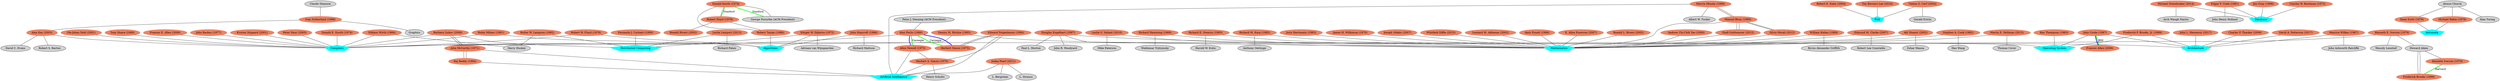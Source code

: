 graph anyrelation{

    overlap = false;
    // Node Properties
	"Claude Shannon" [style = filled];
	"Frances E. Allen (2006)" [style = filled,color=salmon2];
	"Fernando J. Corbató (1990)" [style = filled,color=salmon2];
	"David C. Evans" [style = filled];
	"Frances Allen (2006)" [style = filled,color=salmon2];
	"Robert E. Kahn (2004)" [style = filled,color=salmon2];
	"Edgar F. Codd (1981)" [style = filled,color=salmon2];
	"John McCarthy (1971)" [style = filled,color=salmon2];
	"John Cocke (1987)" [style = filled,color=salmon2];
	"Mathematics" [style = filled];
	"John Ashworth Ratcliffe" [style = filled];
	"David A. Patterson (2017)" [style = filled,color=salmon2];
	"John R. Woodyard" [style = filled];
	"Niklaus Wirth (1984)" [style = filled,color=salmon2];
	"Zohar Manna" [style = filled];
	"Peter J. Denning (ACM President)" [style = filled];
	"Edward Feigenbaum (1994)" [style = filled,color=salmon2];
	"George Forsythe (ACM President)" [style = filled];
	"Distributed Computing" [style = filled];
	"Ronald L. Rivest (2002)" [style = filled,color=salmon2];
	"Douglas Engelbart (1997)" [style = filled,color=salmon2];
	"Tim Berners-Lee (2016)" [style = filled,color=salmon2];
	"Robert Tarjan (1986)" [style = filled,color=salmon2];
	"Leslie G. Valiant (2010)" [style = filled,color=salmon2];
	"John Backus (1977)" [style = filled,color=salmon2];
	"Kristen Nygaard (2001)" [style = filled,color=salmon2];
	"Paul L. Morton" [style = filled];
	"Dana Scott (1976)" [style = filled,color=salmon2];
	"Gerald Estrin" [style = filled];
	"Albert W. Tucker" [style = filled];
	"Howard Aiken" [style = filled];
	"Barbara Liskov (2008)" [style = filled,color=salmon2];
	"Raj Reddy (1994)" [style = filled,color=salmon2];
	"Michael Stonebraker (2014)" [style = filled,color=salmon2];
	"Michael Rabin (1976)" [style = filled,color=salmon2];
	"Judea Pearl (2011)" [style = filled,color=salmon2];
	"Ivan Sutherland (1988)" [style = filled,color=salmon2];
	"Edsger W. Dijkstra (1972)" [style = filled,color=salmon2];
	"Alan Kay (2003)" [style = filled,color=salmon2];
	"Robert Lee Constable" [style = filled];
	"Richard Mattson" [style = filled];
	"Adriaan van Wijngaarden" [style = filled];
	"Alonzo Church" [style = filled];
	"Andrew Chi-Chih Yao (2000)" [style = filled,color=salmon2];
	"Web" [style = filled];
	"Arch Waugh Naylor" [style = filled];
	"Database" [style = filled];
	"Ole-Johan Dahl (2001)" [style = filled,color=salmon2];
	"Shafi Goldwasser (2012)" [style = filled,color=salmon2];
	"Frederick Brooks (1999)" [style = filled,color=salmon2];
	"Herbert A. Simon (1975)" [style = filled,color=salmon2];
	"Raj Reddy (1994)" [style = filled,color=salmon2];
	"Kenneth Iverson (1979)" [style = filled,color=salmon2];
	"Leslie Lamport (2013)" [style = filled,color=salmon2];
	"Michael Stonebraker (2014)" [style = filled,color=salmon2];
	"Algorithms" [style = filled];
	"Herbert Simon (1975)" [style = filled,color=salmon2];
	"Charles W. Bachman (1973)" [style = filled,color=salmon2];
	"Byron Alexander Griffith" [style = filled];
	"Joseph Sifakis (2007)" [style = filled,color=salmon2];
	"Robert S. Barton" [style = filled];
	"Richard Hamming (1968)" [style = filled,color=salmon2];
	"Operating System" [style = filled];
	"Vinton G. Cerf (2004)" [style = filled,color=salmon2];
	"Jim Gray (1998)" [style = filled,color=salmon2];
	"Ronald Rivest (2002)" [style = filled,color=salmon2];
	"Whitfield Diffie (2015)" [style = filled,color=salmon2];
	"Richard E. Stearns (1993)" [style = filled,color=salmon2];
	"Waldemar Trjitzinsky" [style = filled];
	"Richard M. Karp (1985)" [style = filled,color=salmon2];
	"Mike Paterson" [style = filled];
	"Artificial Intelligence" [style = filled];
	"Henry Schultz" [style = filled];
	"Leonard M. Adleman (2002)" [style = filled,color=salmon2];
	"Tony Hoare (1980)" [style = filled,color=salmon2];
	"Harold W. Kuhn" [style = filled];
	"Robert Floyd (1978)" [style = filled,color=salmon2];
	"Dana Scott (1976)" [style = filled,color=salmon2];
	"Richard Palais" [style = filled];
	"Anthony Oettinge" [style = filled];
	"Robert W. Floyd (1978)" [style = filled,color=salmon2];
	"Ken Thompson (1983)" [style = filled,color=salmon2];
	"Graphics" [style = filled];
	"Robin Milner (1991)" [style = filled,color=salmon2];
	"William Kahan (1989)" [style = filled,color=salmon2];
	"Charles P. Thacker (2009)" [style = filled,color=salmon2];
	"Edsger W. Dijkstra (1972)" [style = filled,color=salmon2];
	"L. Bergstein" [style = filled];
	"Dennis M. Ritchie (1983)" [style = filled,color=salmon2];
	"Allen Newell (1975)" [style = filled,color=salmon2];
	"Kenneth E. Iverson (1979)" [style = filled,color=salmon2];
	"Harry Huskey" [style = filled];
	"Maurice Wilkes (1967)" [style = filled,color=salmon2];
	"Amir Pnueli (1996)" [style = filled,color=salmon2];
	"Alan Perlis (1966)" [style = filled,color=salmon2];
	"E. Allen Emerson (2007)" [style = filled,color=salmon2];
	"Edmund M. Clarke (2007)" [style = filled,color=salmon2];
	"Thomas Cover" [style = filled];
	"Michael Rabin (1976)" [style = filled,color=salmon2];
	"Adi Shamir (2002)" [style = filled,color=salmon2];
	"Silvio Micali (2012)" [style = filled,color=salmon2];
	"John Hopcroft (1986)" [style = filled,color=salmon2];
	"Wassily Leontief" [style = filled];
	"Hao Wang" [style = filled];
	"John L. Hennessy (2017)" [style = filled,color=salmon2];
	"Stephen A. Cook (1982)" [style = filled,color=salmon2];
	"Manuel Blum (1995)" [style = filled,color=salmon2];
	"Peter Naur (2005)" [style = filled,color=salmon2];
	"Compilers" [style = filled];
	"Marvin Minsky (1969)" [style = filled,color=salmon2];
	"Juris Hartmanis (1993)" [style = filled,color=salmon2];
	"James H. Wilkinson (1970)" [style = filled,color=salmon2];
	"Martin E. Hellman (2015)" [style = filled,color=salmon2];
	"Alan Turing" [style = filled];
	"John Henry Holland" [style = filled];
	"Butler W. Lampson (1992)" [style = filled,color=salmon2];
	"Frederick P. Brooks, Jr. (1999)" [style = filled,color=salmon2];
	"L. Strauss" [style = filled];
	"Manuel Blum (1995)" [style = filled,color=salmon2];
	"Donald Knuth (1974)" [style = filled,color=salmon2];
	"Donald E. Knuth (1974)" [style = filled,color=salmon2];
	"Architecture" [style = filled];
    // Field Properties
    "Mathematics" [shape = polygon, sides = 5, style = filled, color = cyan]
    "Compilers" [shape = polygon, sides = 5, style = filled, color = cyan]
    "Web" [shape = polygon, sides = 5, style = filled, color = cyan]
    "Architecture" [shape = polygon, sides = 5, style = filled, color = cyan]
    "Algorithms" [shape = polygon, sides = 5, style = filled, color = cyan]
    "Operating System" [shape = polygon, sides = 5, style = filled, color = cyan]
    "Distributed Computing" [shape = polygon, sides = 5, style = filled, color = cyan]
    "Mathematics" [shape = polygon, sides = 5, style = filled, color = cyan]
    "Database" [shape = polygon, sides = 5, style = filled, color = cyan]
    "Artificial Intelligence" [shape = polygon, sides = 5, style = filled, color = cyan]
	"Automata" [shape = polygon, sides = 5, style = filled, color = cyan]
  
    // Relationship
    // PhD Supervisor - Student
    "Alonzo Church" -- "Alan Turing";
    "Alonzo Church" -- "Michael Rabin (1976)";
    "Alonzo Church" -- "Dana Scott (1976)";
    "Claude Shannon" -- "Ivan Sutherland (1988)";
    "Howard Aiken" -- "Kenneth Iverson (1979)";
    "Howard Aiken" -- "Frederick Brooks (1999)";
    "John McCarthy (1971)" -- "Raj Reddy (1994)";
    "John McCarthy (1971)" -- "Barbara Liskov (2008)";
    "Herbert Simon (1975)" -- "Edward Feigenbaum (1994)";
    "Marvin Minsky (1969)" -- "Manuel Blum (1995)";
    "Robert Floyd (1978)" -- "Ronald Rivest (2002)";
    "Robert Floyd (1978)" -- "Robert Tarjan (1986)";
    "Manuel Blum (1995)" -- "Shafi Goldwasser (2012)";
    "Manuel Blum (1995)" -- "Silvio Micali (2012)";

    // Co-author
    "Alan Perlis (1966)" -- "Allen Newell (1975)" [color=blue, penwidth=3];
    "Alan Perlis (1966)" -- "Herbert Simon (1975)" [color=blue, penwidth=3];
    "John Cocke (1987)" -- "Frances Allen (2006)" [color=blue, penwidth=3];
    
    // Colleagues
    "Alan Perlis (1966)" -- "Allen Newell (1975)" [color=green, penwidth=3, label="Carnegie"]
    "Alan Perlis (1966)" -- "Herbert Simon (1975)" [color=green, penwidth=3, label="Carnegie"]
    "John Cocke (1987)" -- "Frances Allen (2006)" [color=green, penwidth=3, label="IBM"]
    "Kenneth Iverson (1979)" -- "Frederick Brooks (1999)" [color=green, penwidth=3, label="Harvard"]
    "Donald Knuth (1974)" -- "Robert Floyd (1978)" [color=green, penwidth=3, label="Stanford"]
    "Donald Knuth (1974)" -- "George Forsythe (ACM President)" [color=green, penwidth=3, label="Stanford"]

    //Prof-student
    "Donald Knuth (1974)" -- "Robert Tarjan (1986)"
    "Howard Aiken" -- "Frederick Brooks (1999)"
    "Ivan Sutherland (1988)" -- "Alan Kay (2003)"
     
    //Necrologies/misc.
    "Peter J. Denning (ACM President)" -- "Alan Perlis (1966)"
    "Donald Knuth (1974)" -- "George Forsythe (ACM President)"
    "Donald Knuth (1974)" -- "Robert Floyd (1978)"
    "Edward Feigenbaum (1994)" -- "Herbert Simon (1975)"

    //Others
    "Richard Hamming (1968)" -- "Waldemar Trjitzinsky"
    "Niklaus Wirth (1984)" -- "Harry Huskey"
    "Stephen A. Cook (1982)" -- "Hao Wang"
    "Adi Shamir (2002)" -- "Zohar Manna"
    "Kenneth E. Iverson (1979)" -- "Howard Aiken"
    "Kenneth E. Iverson (1979)" -- "Wassily Leontief"
    "Raj Reddy (1994)" -- "John McCarthy (1971)"
    "Edward Feigenbaum (1994)" -- "Herbert A. Simon (1975)"
    "Leslie G. Valiant (2010)" -- "Mike Paterson"
    "Edmund M. Clarke (2007)" -- "Robert Lee Constable"
    "Marvin Minsky (1969)" -- "Albert W. Tucker"
    "Herbert A. Simon (1975)" -- "Henry Schultz"
    "Edsger W. Dijkstra (1972)" -- "Adriaan van Wijngaarden"
    "Edgar F. Codd (1981)" -- "John Henry Holland"
    "Alan Kay (2003)" -- "David C. Evans"
    "Alan Kay (2003)" -- "Robert S. Barton"
    "Martin E. Hellman (2015)" -- "Thomas Cover"
    "Manuel Blum (1995)" -- "Marvin Minsky (1969)"
    "Silvio Micali (2012)" -- "Manuel Blum (1995)"
    "John Hopcroft (1986)" -- "Richard Mattson"
    "Leslie Lamport (2013)" -- "Richard Palais"
    "Michael Stonebraker (2014)" -- "Arch Waugh Naylor"
    "Richard E. Stearns (1993)" -- "Harold W. Kuhn"
    "William Kahan (1989)" -- "Byron Alexander Griffith"
    "Douglas Engelbart (1997)" -- "Paul L. Morton"
    "Douglas Engelbart (1997)" -- "John R. Woodyard"
    "Shafi Goldwasser (2012)" -- "Manuel Blum (1995)"
    "Butler W. Lampson (1992)" -- "Harry Huskey"
    "Maurice Wilkes (1967)" -- "John Ashworth Ratcliffe"
    "Allen Newell (1975)" -- "Herbert A. Simon (1975)"
    "Barbara Liskov (2008)" -- "John McCarthy (1971)"
    "Judea Pearl (2011)" -- "L. Strauss"
    "Judea Pearl (2011)" -- "L. Bergstein"
    "Vinton G. Cerf (2004)" -- "Gerald Estrin"
    "Richard M. Karp (1985)" -- "Anthony Oettinge"

    // field of study
    "Alan Perlis (1966)" -- "Compilers"
    "Maurice Wilkes (1967)" -- "Architecture"
    "Richard Hamming (1968)" -- "Mathematics"
    "Marvin Minsky (1969)" -- "Artificial Intelligence"
    "James H. Wilkinson (1970)" -- "Mathematics"
    "John McCarthy (1971)" -- "Artificial Intelligence"
    "Edsger W. Dijkstra (1972)" -- "Algorithms"
    "Edsger W. Dijkstra (1972)" -- "Distributed Computing"
    "Charles W. Bachman (1973)" -- "Database"
    "Donald E. Knuth (1974)" -- "Compilers"
    "Allen Newell (1975)" -- "Artificial Intelligence"
    "Herbert A. Simon (1975)" -- "Artificial Intelligence"
    "Michael Rabin (1976)" -- "Automata"
    "Dana Scott (1976)" -- "Automata"
    "John Backus (1977)" -- "Compilers"
    "Robert W. Floyd (1978)" -- "Algorithms"
    "Robert W. Floyd (1978)" -- "Compilers"
    "Kenneth E. Iverson (1979)" -- "Compilers"
    "Tony Hoare (1980)" -- "Compilers"
    "Edgar F. Codd (1981)" -- "Database"
    "Stephen A. Cook (1982)" -- "Mathematics"
    "Ken Thompson (1983)" -- "Operating System"
    "Dennis M. Ritchie (1983)" -- "Operating System"
    "Dennis M. Ritchie (1983)" -- "Compilers"
    "Niklaus Wirth (1984)" -- "Compilers"
    "Richard M. Karp (1985)" -- "Mathematics"
    "John Hopcroft (1986)" -- "Algorithms"
    "Robert Tarjan (1986)" -- "Algorithms"
    "John Cocke (1987)" -- "Architecture"
    "John Cocke (1987)" -- "Operating System"
    "Ivan Sutherland (1988)" -- "Graphics"
    "William Kahan (1989)" -- "Mathematics"
    "Fernando J. Corbató (1990)" -- "Distributed Computing"
    "Robin Milner (1991)" -- "Compilers"
    "Robin Milner (1991)" -- "Algorithms"
    "Butler W. Lampson (1992)" -- "Distributed Computing"
    "Juris Hartmanis (1993)" -- "Mathematics"
    "Richard E. Stearns (1993)" -- "Mathematics"
    "Edward Feigenbaum (1994)" -- "Artificial Intelligence"
    "Raj Reddy (1994)" -- "Artificial Intelligence"
    "Manuel Blum (1995)" -- "Mathematics"
    "Amir Pnueli (1996)" -- "Mathematics"
    "Douglas Engelbart (1997)" -- "Mathematics"
    "Douglas Engelbart (1997)" -- "Architecture"
    "Jim Gray (1998)" -- "Database"
    "Frederick P. Brooks, Jr. (1999)" -- "Architecture"
    "Frederick P. Brooks, Jr. (1999)" -- "Operating System"
    "Andrew Chi-Chih Yao (2000)" -- "Mathematics"
    "Ole-Johan Dahl (2001)" -- "Compilers"
    "Kristen Nygaard (2001)" -- "Compilers"
    "Ronald L. Rivest (2002)" -- "Mathematics"
    "Adi Shamir (2002)" -- "Mathematics"
    "Leonard M. Adleman (2002)" -- "Mathematics"
    "Alan Kay (2003)" -- "Compilers"
    "Vinton G. Cerf (2004)" -- "Web"
    "Robert E. Kahn (2004)" -- "Web"
    "Peter Naur (2005)" -- "Compilers"
    "Frances E. Allen (2006)" -- "Compilers"
    "Edmund M. Clarke (2007)" -- "Mathematics"
    "E. Allen Emerson (2007)" -- "Mathematics"
    "Joseph Sifakis (2007)" -- "Mathematics"
    "Barbara Liskov (2008)" -- "Compilers"
    "Barbara Liskov (2008)" -- "Distributed Computing"
    "Charles P. Thacker (2009)" -- "Architecture"
    "Leslie G. Valiant (2010)" -- "Mathematics"
    "Judea Pearl (2011)" -- "Artificial Intelligence"
    "Silvio Micali (2012)" -- "Mathematics"
    "Shafi Goldwasser (2012)" -- "Mathematics"
    "Leslie Lamport (2013)" -- "Distributed Computing"
    "Michael Stonebraker (2014)" -- "Database"
    "Martin E. Hellman (2015)" -- "Mathematics"
    "Whitfield Diffie (2015)" -- "Mathematics"
    "Tim Berners-Lee (2016)" -- "Web"
    "John L. Hennessy (2017)" -- "Architecture"
    "David A. Patterson (2017)" -- "Architecture"

 }